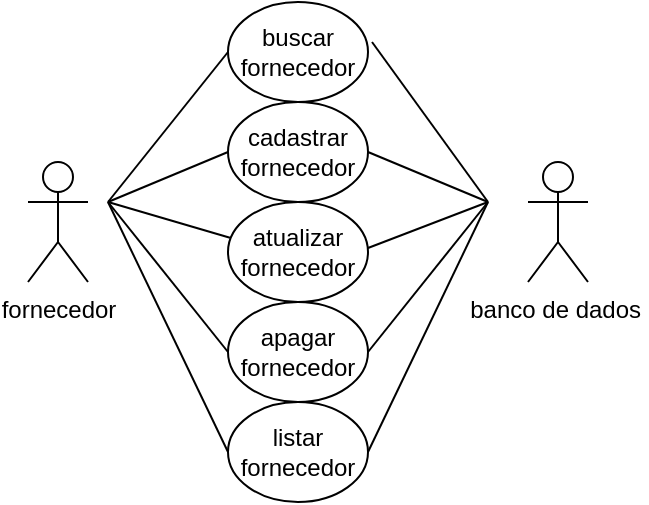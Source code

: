 <mxfile version="24.5.2" type="google">
  <diagram name="Página-1" id="mhiWZr67RYZBPvpC1DO6">
    <mxGraphModel grid="1" page="1" gridSize="10" guides="1" tooltips="1" connect="1" arrows="1" fold="1" pageScale="1" pageWidth="827" pageHeight="1169" math="0" shadow="0">
      <root>
        <mxCell id="0" />
        <mxCell id="1" parent="0" />
        <mxCell id="qOvRfoRyCyOg6mrfDUoU-1" value="fornecedor" style="shape=umlActor;verticalLabelPosition=bottom;verticalAlign=top;html=1;outlineConnect=0;" vertex="1" parent="1">
          <mxGeometry x="90" y="220" width="30" height="60" as="geometry" />
        </mxCell>
        <mxCell id="qOvRfoRyCyOg6mrfDUoU-2" value="cadastrar fornecedor" style="ellipse;whiteSpace=wrap;html=1;" vertex="1" parent="1">
          <mxGeometry x="190" y="190" width="70" height="50" as="geometry" />
        </mxCell>
        <mxCell id="qOvRfoRyCyOg6mrfDUoU-3" value="atualizar fornecedor" style="ellipse;whiteSpace=wrap;html=1;" vertex="1" parent="1">
          <mxGeometry x="190" y="240" width="70" height="50" as="geometry" />
        </mxCell>
        <mxCell id="qOvRfoRyCyOg6mrfDUoU-4" value="apagar fornecedor" style="ellipse;whiteSpace=wrap;html=1;" vertex="1" parent="1">
          <mxGeometry x="190" y="290" width="70" height="50" as="geometry" />
        </mxCell>
        <mxCell id="qOvRfoRyCyOg6mrfDUoU-5" value="listar fornecedor" style="ellipse;whiteSpace=wrap;html=1;" vertex="1" parent="1">
          <mxGeometry x="190" y="340" width="70" height="50" as="geometry" />
        </mxCell>
        <mxCell id="qOvRfoRyCyOg6mrfDUoU-6" value="buscar fornecedor" style="ellipse;whiteSpace=wrap;html=1;" vertex="1" parent="1">
          <mxGeometry x="190" y="140" width="70" height="50" as="geometry" />
        </mxCell>
        <mxCell id="qOvRfoRyCyOg6mrfDUoU-7" value="banco de dados&amp;nbsp;" style="shape=umlActor;verticalLabelPosition=bottom;verticalAlign=top;html=1;outlineConnect=0;" vertex="1" parent="1">
          <mxGeometry x="340" y="220" width="30" height="60" as="geometry" />
        </mxCell>
        <mxCell id="qOvRfoRyCyOg6mrfDUoU-8" value="" style="endArrow=none;html=1;rounded=0;exitX=1;exitY=0.5;exitDx=0;exitDy=0;" edge="1" parent="1">
          <mxGeometry width="50" height="50" relative="1" as="geometry">
            <mxPoint x="260" y="263" as="sourcePoint" />
            <mxPoint x="320" y="240" as="targetPoint" />
            <Array as="points" />
          </mxGeometry>
        </mxCell>
        <mxCell id="qOvRfoRyCyOg6mrfDUoU-9" value="" style="endArrow=none;html=1;rounded=0;exitX=1;exitY=0.5;exitDx=0;exitDy=0;" edge="1" parent="1" source="qOvRfoRyCyOg6mrfDUoU-2">
          <mxGeometry width="50" height="50" relative="1" as="geometry">
            <mxPoint x="390" y="370" as="sourcePoint" />
            <mxPoint x="320" y="240" as="targetPoint" />
            <Array as="points" />
          </mxGeometry>
        </mxCell>
        <mxCell id="qOvRfoRyCyOg6mrfDUoU-10" value="" style="endArrow=none;html=1;rounded=0;exitX=1;exitY=0.5;exitDx=0;exitDy=0;" edge="1" parent="1" source="qOvRfoRyCyOg6mrfDUoU-4">
          <mxGeometry width="50" height="50" relative="1" as="geometry">
            <mxPoint x="390" y="370" as="sourcePoint" />
            <mxPoint x="320" y="240" as="targetPoint" />
            <Array as="points" />
          </mxGeometry>
        </mxCell>
        <mxCell id="qOvRfoRyCyOg6mrfDUoU-11" value="" style="endArrow=none;html=1;rounded=0;" edge="1" parent="1">
          <mxGeometry width="50" height="50" relative="1" as="geometry">
            <mxPoint x="262" y="160" as="sourcePoint" />
            <mxPoint x="320" y="240" as="targetPoint" />
            <Array as="points" />
          </mxGeometry>
        </mxCell>
        <mxCell id="qOvRfoRyCyOg6mrfDUoU-12" value="" style="endArrow=none;html=1;rounded=0;exitX=1;exitY=0.5;exitDx=0;exitDy=0;" edge="1" parent="1" source="qOvRfoRyCyOg6mrfDUoU-5">
          <mxGeometry width="50" height="50" relative="1" as="geometry">
            <mxPoint x="390" y="370" as="sourcePoint" />
            <mxPoint x="320" y="240" as="targetPoint" />
            <Array as="points" />
          </mxGeometry>
        </mxCell>
        <mxCell id="qOvRfoRyCyOg6mrfDUoU-13" value="" style="endArrow=none;html=1;rounded=0;entryX=0;entryY=0.5;entryDx=0;entryDy=0;" edge="1" parent="1" target="qOvRfoRyCyOg6mrfDUoU-6">
          <mxGeometry width="50" height="50" relative="1" as="geometry">
            <mxPoint x="130" y="240" as="sourcePoint" />
            <mxPoint x="440" y="320" as="targetPoint" />
            <Array as="points" />
          </mxGeometry>
        </mxCell>
        <mxCell id="qOvRfoRyCyOg6mrfDUoU-14" value="" style="endArrow=none;html=1;rounded=0;exitX=0;exitY=0.5;exitDx=0;exitDy=0;" edge="1" parent="1" source="qOvRfoRyCyOg6mrfDUoU-2">
          <mxGeometry width="50" height="50" relative="1" as="geometry">
            <mxPoint x="390" y="370" as="sourcePoint" />
            <mxPoint x="130" y="240" as="targetPoint" />
            <Array as="points" />
          </mxGeometry>
        </mxCell>
        <mxCell id="qOvRfoRyCyOg6mrfDUoU-15" value="" style="endArrow=none;html=1;rounded=0;entryX=0.014;entryY=0.358;entryDx=0;entryDy=0;entryPerimeter=0;" edge="1" parent="1" target="qOvRfoRyCyOg6mrfDUoU-3">
          <mxGeometry width="50" height="50" relative="1" as="geometry">
            <mxPoint x="130" y="240" as="sourcePoint" />
            <mxPoint x="440" y="320" as="targetPoint" />
          </mxGeometry>
        </mxCell>
        <mxCell id="qOvRfoRyCyOg6mrfDUoU-16" value="" style="endArrow=none;html=1;rounded=0;entryX=0;entryY=0.5;entryDx=0;entryDy=0;" edge="1" parent="1" target="qOvRfoRyCyOg6mrfDUoU-4">
          <mxGeometry width="50" height="50" relative="1" as="geometry">
            <mxPoint x="130" y="240" as="sourcePoint" />
            <mxPoint x="440" y="320" as="targetPoint" />
          </mxGeometry>
        </mxCell>
        <mxCell id="qOvRfoRyCyOg6mrfDUoU-17" value="" style="endArrow=none;html=1;rounded=0;entryX=0;entryY=0.5;entryDx=0;entryDy=0;" edge="1" parent="1" target="qOvRfoRyCyOg6mrfDUoU-5">
          <mxGeometry width="50" height="50" relative="1" as="geometry">
            <mxPoint x="130" y="240" as="sourcePoint" />
            <mxPoint x="440" y="320" as="targetPoint" />
          </mxGeometry>
        </mxCell>
      </root>
    </mxGraphModel>
  </diagram>
</mxfile>
